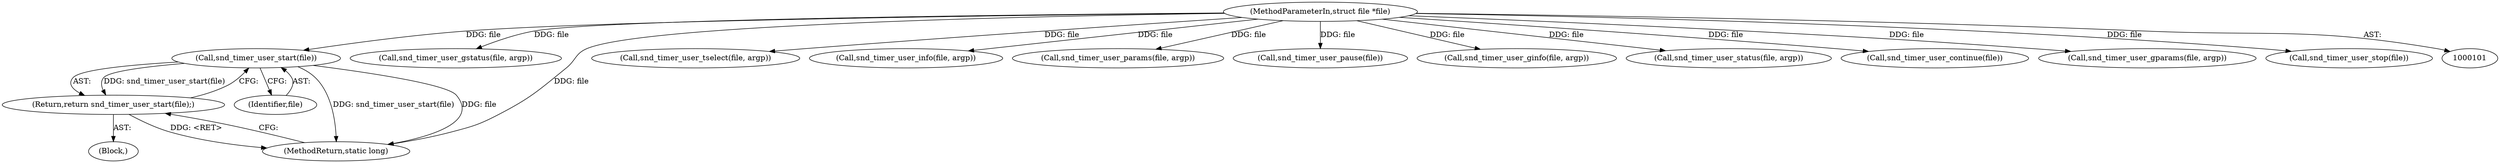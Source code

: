 digraph "0_linux_af368027a49a751d6ff4ee9e3f9961f35bb4fede@pointer" {
"1000225" [label="(Call,snd_timer_user_start(file))"];
"1000102" [label="(MethodParameterIn,struct file *file)"];
"1000224" [label="(Return,return snd_timer_user_start(file);)"];
"1000199" [label="(Call,snd_timer_user_gstatus(file, argp))"];
"1000226" [label="(Identifier,file)"];
"1000245" [label="(MethodReturn,static long)"];
"1000204" [label="(Call,snd_timer_user_tselect(file, argp))"];
"1000124" [label="(Block,)"];
"1000209" [label="(Call,snd_timer_user_info(file, argp))"];
"1000214" [label="(Call,snd_timer_user_params(file, argp))"];
"1000224" [label="(Return,return snd_timer_user_start(file);)"];
"1000240" [label="(Call,snd_timer_user_pause(file))"];
"1000189" [label="(Call,snd_timer_user_ginfo(file, argp))"];
"1000225" [label="(Call,snd_timer_user_start(file))"];
"1000219" [label="(Call,snd_timer_user_status(file, argp))"];
"1000235" [label="(Call,snd_timer_user_continue(file))"];
"1000194" [label="(Call,snd_timer_user_gparams(file, argp))"];
"1000230" [label="(Call,snd_timer_user_stop(file))"];
"1000102" [label="(MethodParameterIn,struct file *file)"];
"1000225" -> "1000224"  [label="AST: "];
"1000225" -> "1000226"  [label="CFG: "];
"1000226" -> "1000225"  [label="AST: "];
"1000224" -> "1000225"  [label="CFG: "];
"1000225" -> "1000245"  [label="DDG: snd_timer_user_start(file)"];
"1000225" -> "1000245"  [label="DDG: file"];
"1000225" -> "1000224"  [label="DDG: snd_timer_user_start(file)"];
"1000102" -> "1000225"  [label="DDG: file"];
"1000102" -> "1000101"  [label="AST: "];
"1000102" -> "1000245"  [label="DDG: file"];
"1000102" -> "1000189"  [label="DDG: file"];
"1000102" -> "1000194"  [label="DDG: file"];
"1000102" -> "1000199"  [label="DDG: file"];
"1000102" -> "1000204"  [label="DDG: file"];
"1000102" -> "1000209"  [label="DDG: file"];
"1000102" -> "1000214"  [label="DDG: file"];
"1000102" -> "1000219"  [label="DDG: file"];
"1000102" -> "1000230"  [label="DDG: file"];
"1000102" -> "1000235"  [label="DDG: file"];
"1000102" -> "1000240"  [label="DDG: file"];
"1000224" -> "1000124"  [label="AST: "];
"1000245" -> "1000224"  [label="CFG: "];
"1000224" -> "1000245"  [label="DDG: <RET>"];
}

